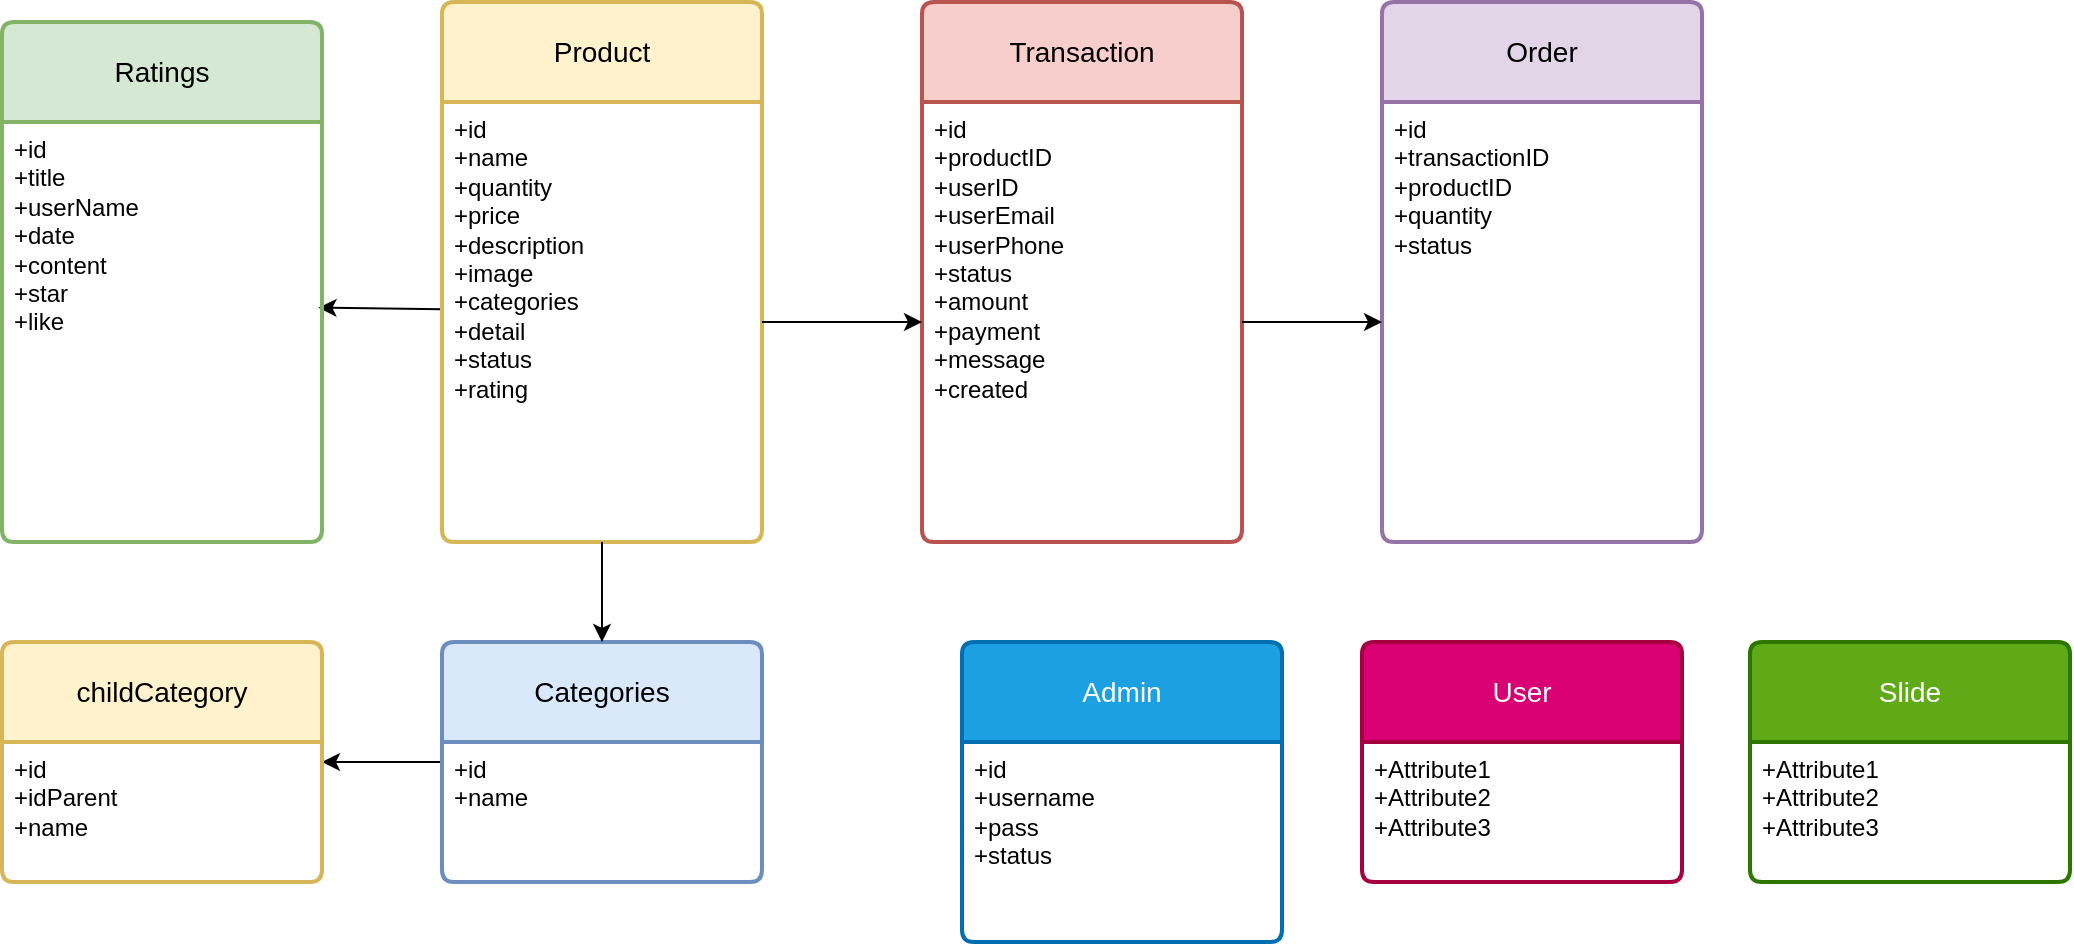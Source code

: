 <mxfile version="22.1.18" type="github">
  <diagram id="C5RBs43oDa-KdzZeNtuy" name="Page-1">
    <mxGraphModel dx="1877" dy="574" grid="1" gridSize="10" guides="1" tooltips="1" connect="1" arrows="1" fold="1" page="1" pageScale="1" pageWidth="827" pageHeight="1169" math="0" shadow="0">
      <root>
        <mxCell id="WIyWlLk6GJQsqaUBKTNV-0" />
        <mxCell id="WIyWlLk6GJQsqaUBKTNV-1" parent="WIyWlLk6GJQsqaUBKTNV-0" />
        <mxCell id="u60Sw1pnuOSh4Vpb6YAL-22" style="rounded=0;orthogonalLoop=1;jettySize=auto;html=1;entryX=0.989;entryY=0.442;entryDx=0;entryDy=0;entryPerimeter=0;exitX=-0.001;exitY=0.471;exitDx=0;exitDy=0;exitPerimeter=0;" edge="1" parent="WIyWlLk6GJQsqaUBKTNV-1" source="u60Sw1pnuOSh4Vpb6YAL-1" target="u60Sw1pnuOSh4Vpb6YAL-11">
          <mxGeometry relative="1" as="geometry" />
        </mxCell>
        <mxCell id="u60Sw1pnuOSh4Vpb6YAL-0" value="Product" style="swimlane;childLayout=stackLayout;horizontal=1;startSize=50;horizontalStack=0;rounded=1;fontSize=14;fontStyle=0;strokeWidth=2;resizeParent=0;resizeLast=1;shadow=0;dashed=0;align=center;arcSize=4;whiteSpace=wrap;html=1;fillColor=#fff2cc;strokeColor=#d6b656;" vertex="1" parent="WIyWlLk6GJQsqaUBKTNV-1">
          <mxGeometry x="-160" y="120" width="160" height="270" as="geometry" />
        </mxCell>
        <mxCell id="u60Sw1pnuOSh4Vpb6YAL-1" value="+id&lt;br&gt;+name&lt;br&gt;+quantity&lt;br&gt;+price&lt;br&gt;+description&lt;br&gt;+image&lt;br&gt;+categories&lt;br&gt;+detail&lt;br&gt;+status&lt;br&gt;+rating" style="align=left;strokeColor=none;fillColor=none;spacingLeft=4;fontSize=12;verticalAlign=top;resizable=0;rotatable=0;part=1;html=1;" vertex="1" parent="u60Sw1pnuOSh4Vpb6YAL-0">
          <mxGeometry y="50" width="160" height="220" as="geometry" />
        </mxCell>
        <mxCell id="u60Sw1pnuOSh4Vpb6YAL-2" value="Order" style="swimlane;childLayout=stackLayout;horizontal=1;startSize=50;horizontalStack=0;rounded=1;fontSize=14;fontStyle=0;strokeWidth=2;resizeParent=0;resizeLast=1;shadow=0;dashed=0;align=center;arcSize=4;whiteSpace=wrap;html=1;fillColor=#e1d5e7;strokeColor=#9673a6;" vertex="1" parent="WIyWlLk6GJQsqaUBKTNV-1">
          <mxGeometry x="310" y="120" width="160" height="270" as="geometry" />
        </mxCell>
        <mxCell id="u60Sw1pnuOSh4Vpb6YAL-3" value="+id&lt;br&gt;+transactionID&lt;br&gt;+productID&lt;br&gt;+quantity&lt;br&gt;+status&lt;br&gt;" style="align=left;strokeColor=none;fillColor=none;spacingLeft=4;fontSize=12;verticalAlign=top;resizable=0;rotatable=0;part=1;html=1;" vertex="1" parent="u60Sw1pnuOSh4Vpb6YAL-2">
          <mxGeometry y="50" width="160" height="220" as="geometry" />
        </mxCell>
        <mxCell id="u60Sw1pnuOSh4Vpb6YAL-4" value="Transaction" style="swimlane;childLayout=stackLayout;horizontal=1;startSize=50;horizontalStack=0;rounded=1;fontSize=14;fontStyle=0;strokeWidth=2;resizeParent=0;resizeLast=1;shadow=0;dashed=0;align=center;arcSize=4;whiteSpace=wrap;html=1;fillColor=#f8cecc;strokeColor=#b85450;" vertex="1" parent="WIyWlLk6GJQsqaUBKTNV-1">
          <mxGeometry x="80" y="120" width="160" height="270" as="geometry" />
        </mxCell>
        <mxCell id="u60Sw1pnuOSh4Vpb6YAL-5" value="+id&lt;br&gt;+productID&lt;br&gt;+userID&lt;br&gt;+userEmail&lt;br&gt;+userPhone&lt;br&gt;+status&lt;br&gt;+amount&lt;br&gt;+payment&lt;br&gt;+message&lt;br&gt;+created" style="align=left;strokeColor=none;fillColor=none;spacingLeft=4;fontSize=12;verticalAlign=top;resizable=0;rotatable=0;part=1;html=1;" vertex="1" parent="u60Sw1pnuOSh4Vpb6YAL-4">
          <mxGeometry y="50" width="160" height="220" as="geometry" />
        </mxCell>
        <mxCell id="u60Sw1pnuOSh4Vpb6YAL-6" value="Admin" style="swimlane;childLayout=stackLayout;horizontal=1;startSize=50;horizontalStack=0;rounded=1;fontSize=14;fontStyle=0;strokeWidth=2;resizeParent=0;resizeLast=1;shadow=0;dashed=0;align=center;arcSize=4;whiteSpace=wrap;html=1;fillColor=#1ba1e2;fontColor=#ffffff;strokeColor=#006EAF;" vertex="1" parent="WIyWlLk6GJQsqaUBKTNV-1">
          <mxGeometry x="100" y="440" width="160" height="150" as="geometry" />
        </mxCell>
        <mxCell id="u60Sw1pnuOSh4Vpb6YAL-7" value="+id&lt;br&gt;+username&lt;br&gt;+pass&lt;br&gt;+status&lt;br&gt;" style="align=left;strokeColor=none;fillColor=none;spacingLeft=4;fontSize=12;verticalAlign=top;resizable=0;rotatable=0;part=1;html=1;" vertex="1" parent="u60Sw1pnuOSh4Vpb6YAL-6">
          <mxGeometry y="50" width="160" height="100" as="geometry" />
        </mxCell>
        <mxCell id="u60Sw1pnuOSh4Vpb6YAL-8" value="User" style="swimlane;childLayout=stackLayout;horizontal=1;startSize=50;horizontalStack=0;rounded=1;fontSize=14;fontStyle=0;strokeWidth=2;resizeParent=0;resizeLast=1;shadow=0;dashed=0;align=center;arcSize=4;whiteSpace=wrap;html=1;fillColor=#d80073;fontColor=#ffffff;strokeColor=#A50040;" vertex="1" parent="WIyWlLk6GJQsqaUBKTNV-1">
          <mxGeometry x="300" y="440" width="160" height="120" as="geometry" />
        </mxCell>
        <mxCell id="u60Sw1pnuOSh4Vpb6YAL-9" value="+Attribute1&#xa;+Attribute2&#xa;+Attribute3" style="align=left;strokeColor=none;fillColor=none;spacingLeft=4;fontSize=12;verticalAlign=top;resizable=0;rotatable=0;part=1;html=1;" vertex="1" parent="u60Sw1pnuOSh4Vpb6YAL-8">
          <mxGeometry y="50" width="160" height="70" as="geometry" />
        </mxCell>
        <mxCell id="u60Sw1pnuOSh4Vpb6YAL-10" value="Ratings" style="swimlane;childLayout=stackLayout;horizontal=1;startSize=50;horizontalStack=0;rounded=1;fontSize=14;fontStyle=0;strokeWidth=2;resizeParent=0;resizeLast=1;shadow=0;dashed=0;align=center;arcSize=4;whiteSpace=wrap;html=1;fillColor=#d5e8d4;strokeColor=#82b366;" vertex="1" parent="WIyWlLk6GJQsqaUBKTNV-1">
          <mxGeometry x="-380" y="130" width="160" height="260" as="geometry" />
        </mxCell>
        <mxCell id="u60Sw1pnuOSh4Vpb6YAL-11" value="+id&lt;br&gt;+title&lt;br&gt;+userName&lt;br&gt;+date&lt;br&gt;+content&lt;br&gt;+star&lt;br&gt;+like&lt;br&gt;" style="align=left;strokeColor=none;fillColor=none;spacingLeft=4;fontSize=12;verticalAlign=top;resizable=0;rotatable=0;part=1;html=1;" vertex="1" parent="u60Sw1pnuOSh4Vpb6YAL-10">
          <mxGeometry y="50" width="160" height="210" as="geometry" />
        </mxCell>
        <mxCell id="u60Sw1pnuOSh4Vpb6YAL-20" value="" style="rounded=0;orthogonalLoop=1;jettySize=auto;html=1;" edge="1" parent="WIyWlLk6GJQsqaUBKTNV-1" source="u60Sw1pnuOSh4Vpb6YAL-13" target="u60Sw1pnuOSh4Vpb6YAL-18">
          <mxGeometry relative="1" as="geometry" />
        </mxCell>
        <mxCell id="u60Sw1pnuOSh4Vpb6YAL-13" value="Categories" style="swimlane;childLayout=stackLayout;horizontal=1;startSize=50;horizontalStack=0;rounded=1;fontSize=14;fontStyle=0;strokeWidth=2;resizeParent=0;resizeLast=1;shadow=0;dashed=0;align=center;arcSize=4;whiteSpace=wrap;html=1;fillColor=#dae8fc;strokeColor=#6c8ebf;" vertex="1" parent="WIyWlLk6GJQsqaUBKTNV-1">
          <mxGeometry x="-160" y="440" width="160" height="120" as="geometry" />
        </mxCell>
        <mxCell id="u60Sw1pnuOSh4Vpb6YAL-14" value="+id&lt;br&gt;+name&lt;br&gt;" style="align=left;strokeColor=none;fillColor=none;spacingLeft=4;fontSize=12;verticalAlign=top;resizable=0;rotatable=0;part=1;html=1;" vertex="1" parent="u60Sw1pnuOSh4Vpb6YAL-13">
          <mxGeometry y="50" width="160" height="70" as="geometry" />
        </mxCell>
        <mxCell id="u60Sw1pnuOSh4Vpb6YAL-15" value="Slide" style="swimlane;childLayout=stackLayout;horizontal=1;startSize=50;horizontalStack=0;rounded=1;fontSize=14;fontStyle=0;strokeWidth=2;resizeParent=0;resizeLast=1;shadow=0;dashed=0;align=center;arcSize=4;whiteSpace=wrap;html=1;fillColor=#60a917;fontColor=#ffffff;strokeColor=#2D7600;" vertex="1" parent="WIyWlLk6GJQsqaUBKTNV-1">
          <mxGeometry x="494" y="440" width="160" height="120" as="geometry" />
        </mxCell>
        <mxCell id="u60Sw1pnuOSh4Vpb6YAL-16" value="+Attribute1&#xa;+Attribute2&#xa;+Attribute3" style="align=left;strokeColor=none;fillColor=none;spacingLeft=4;fontSize=12;verticalAlign=top;resizable=0;rotatable=0;part=1;html=1;" vertex="1" parent="u60Sw1pnuOSh4Vpb6YAL-15">
          <mxGeometry y="50" width="160" height="70" as="geometry" />
        </mxCell>
        <mxCell id="u60Sw1pnuOSh4Vpb6YAL-18" value="childCategory" style="swimlane;childLayout=stackLayout;horizontal=1;startSize=50;horizontalStack=0;rounded=1;fontSize=14;fontStyle=0;strokeWidth=2;resizeParent=0;resizeLast=1;shadow=0;dashed=0;align=center;arcSize=4;whiteSpace=wrap;html=1;fillColor=#fff2cc;strokeColor=#d6b656;" vertex="1" parent="WIyWlLk6GJQsqaUBKTNV-1">
          <mxGeometry x="-380" y="440" width="160" height="120" as="geometry" />
        </mxCell>
        <mxCell id="u60Sw1pnuOSh4Vpb6YAL-19" value="+id&lt;br&gt;+idParent&lt;br&gt;+name&lt;br&gt;" style="align=left;strokeColor=none;fillColor=none;spacingLeft=4;fontSize=12;verticalAlign=top;resizable=0;rotatable=0;part=1;html=1;" vertex="1" parent="u60Sw1pnuOSh4Vpb6YAL-18">
          <mxGeometry y="50" width="160" height="70" as="geometry" />
        </mxCell>
        <mxCell id="u60Sw1pnuOSh4Vpb6YAL-21" style="rounded=0;orthogonalLoop=1;jettySize=auto;html=1;entryX=0.5;entryY=0;entryDx=0;entryDy=0;" edge="1" parent="WIyWlLk6GJQsqaUBKTNV-1" source="u60Sw1pnuOSh4Vpb6YAL-1" target="u60Sw1pnuOSh4Vpb6YAL-13">
          <mxGeometry relative="1" as="geometry" />
        </mxCell>
        <mxCell id="u60Sw1pnuOSh4Vpb6YAL-23" style="rounded=0;orthogonalLoop=1;jettySize=auto;html=1;entryX=0;entryY=0.5;entryDx=0;entryDy=0;exitX=1;exitY=0.5;exitDx=0;exitDy=0;" edge="1" parent="WIyWlLk6GJQsqaUBKTNV-1" source="u60Sw1pnuOSh4Vpb6YAL-1" target="u60Sw1pnuOSh4Vpb6YAL-5">
          <mxGeometry relative="1" as="geometry" />
        </mxCell>
        <mxCell id="u60Sw1pnuOSh4Vpb6YAL-24" style="rounded=0;orthogonalLoop=1;jettySize=auto;html=1;entryX=0;entryY=0.5;entryDx=0;entryDy=0;exitX=1;exitY=0.5;exitDx=0;exitDy=0;" edge="1" parent="WIyWlLk6GJQsqaUBKTNV-1" source="u60Sw1pnuOSh4Vpb6YAL-5" target="u60Sw1pnuOSh4Vpb6YAL-3">
          <mxGeometry relative="1" as="geometry" />
        </mxCell>
      </root>
    </mxGraphModel>
  </diagram>
</mxfile>
